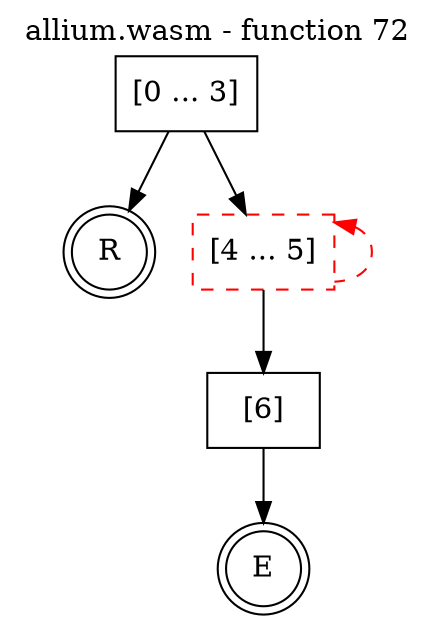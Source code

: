 digraph finite_state_machine {
    label = "allium.wasm - function 72"
    labelloc =  t
    labelfontsize = 16
    labelfontcolor = black
    labelfontname = "Helvetica"
    node [shape = doublecircle]; E R ;
    node [shape = box];
    node [shape=box, color=black, style=solid] 0[label="[0 ... 3]"]
    node [shape=box, color=red, style=dashed] 4[label="[4 ... 5]"]
    node [shape=box, color=black, style=solid] 6[label="[6]"]
    node [shape=box, color=black, style=solid] R[label="R"]
    0 -> 4;
    0 -> R;
    4 -> 6;
    4 -> 4[style="dashed" color="red" dir=back];
    6 -> E;
}
